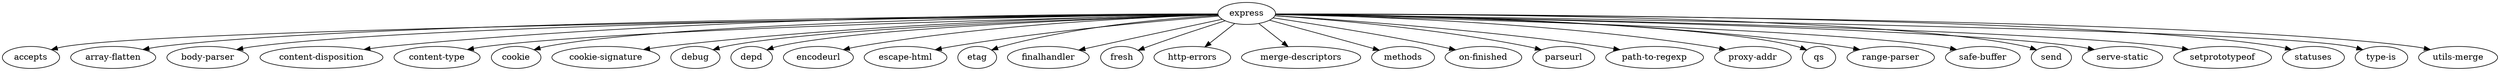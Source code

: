 digraph {
    express -> {
        accepts
        "array-flatten"
        "body-parser"
        "content-disposition"
        "content-type"
        cookie
        "cookie-signature"
        debug
        depd
        encodeurl
        "escape-html"
        etag
        finalhandler
        fresh
        "http-errors"
        "merge-descriptors"
        methods
        "on-finished"
        parseurl
        "path-to-regexp"
        "proxy-addr"
        qs
        "range-parser"
        "safe-buffer"
        send
        "serve-static"
        setprototypeof
        statuses
        "type-is"
        "utils-merge"
    }
}